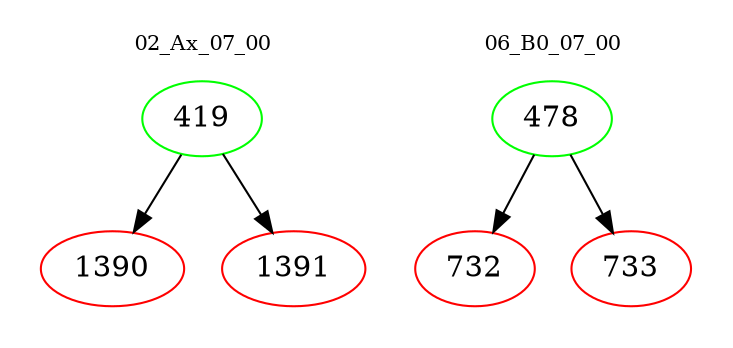 digraph{
subgraph cluster_0 {
color = white
label = "02_Ax_07_00";
fontsize=10;
T0_419 [label="419", color="green"]
T0_419 -> T0_1390 [color="black"]
T0_1390 [label="1390", color="red"]
T0_419 -> T0_1391 [color="black"]
T0_1391 [label="1391", color="red"]
}
subgraph cluster_1 {
color = white
label = "06_B0_07_00";
fontsize=10;
T1_478 [label="478", color="green"]
T1_478 -> T1_732 [color="black"]
T1_732 [label="732", color="red"]
T1_478 -> T1_733 [color="black"]
T1_733 [label="733", color="red"]
}
}
